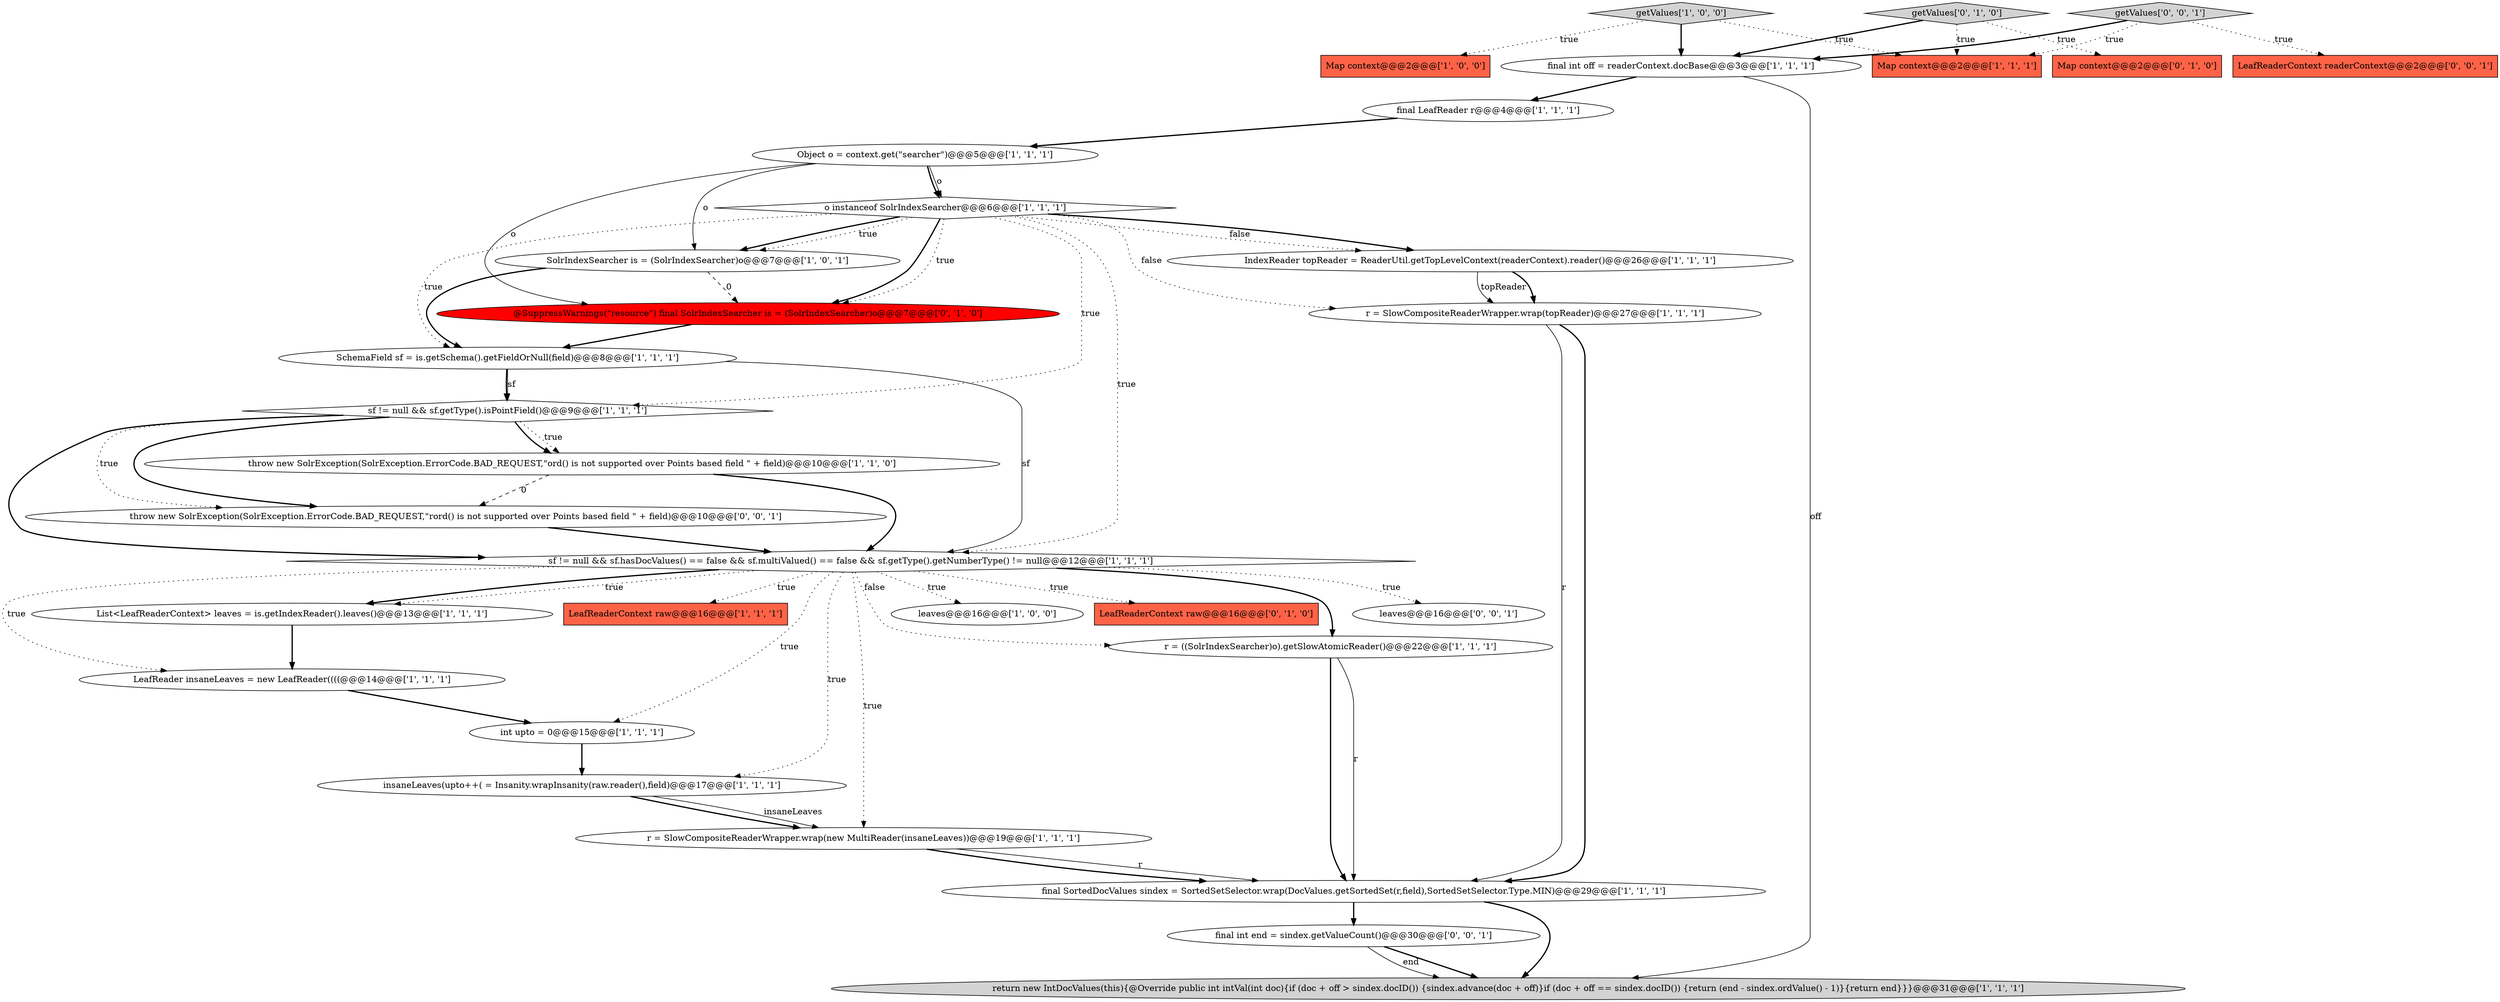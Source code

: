 digraph {
0 [style = filled, label = "Map context@@@2@@@['1', '0', '0']", fillcolor = tomato, shape = box image = "AAA0AAABBB1BBB"];
24 [style = filled, label = "LeafReaderContext raw@@@16@@@['0', '1', '0']", fillcolor = tomato, shape = box image = "AAA0AAABBB2BBB"];
12 [style = filled, label = "throw new SolrException(SolrException.ErrorCode.BAD_REQUEST,\"ord() is not supported over Points based field \" + field)@@@10@@@['1', '1', '0']", fillcolor = white, shape = ellipse image = "AAA0AAABBB1BBB"];
25 [style = filled, label = "getValues['0', '1', '0']", fillcolor = lightgray, shape = diamond image = "AAA0AAABBB2BBB"];
2 [style = filled, label = "final LeafReader r@@@4@@@['1', '1', '1']", fillcolor = white, shape = ellipse image = "AAA0AAABBB1BBB"];
11 [style = filled, label = "final SortedDocValues sindex = SortedSetSelector.wrap(DocValues.getSortedSet(r,field),SortedSetSelector.Type.MIN)@@@29@@@['1', '1', '1']", fillcolor = white, shape = ellipse image = "AAA0AAABBB1BBB"];
13 [style = filled, label = "r = SlowCompositeReaderWrapper.wrap(topReader)@@@27@@@['1', '1', '1']", fillcolor = white, shape = ellipse image = "AAA0AAABBB1BBB"];
4 [style = filled, label = "SolrIndexSearcher is = (SolrIndexSearcher)o@@@7@@@['1', '0', '1']", fillcolor = white, shape = ellipse image = "AAA0AAABBB1BBB"];
18 [style = filled, label = "return new IntDocValues(this){@Override public int intVal(int doc){if (doc + off > sindex.docID()) {sindex.advance(doc + off)}if (doc + off == sindex.docID()) {return (end - sindex.ordValue() - 1)}{return end}}}@@@31@@@['1', '1', '1']", fillcolor = lightgray, shape = ellipse image = "AAA0AAABBB1BBB"];
3 [style = filled, label = "SchemaField sf = is.getSchema().getFieldOrNull(field)@@@8@@@['1', '1', '1']", fillcolor = white, shape = ellipse image = "AAA0AAABBB1BBB"];
19 [style = filled, label = "Object o = context.get(\"searcher\")@@@5@@@['1', '1', '1']", fillcolor = white, shape = ellipse image = "AAA0AAABBB1BBB"];
22 [style = filled, label = "int upto = 0@@@15@@@['1', '1', '1']", fillcolor = white, shape = ellipse image = "AAA0AAABBB1BBB"];
31 [style = filled, label = "leaves@@@16@@@['0', '0', '1']", fillcolor = white, shape = ellipse image = "AAA0AAABBB3BBB"];
17 [style = filled, label = "r = ((SolrIndexSearcher)o).getSlowAtomicReader()@@@22@@@['1', '1', '1']", fillcolor = white, shape = ellipse image = "AAA0AAABBB1BBB"];
9 [style = filled, label = "sf != null && sf.hasDocValues() == false && sf.multiValued() == false && sf.getType().getNumberType() != null@@@12@@@['1', '1', '1']", fillcolor = white, shape = diamond image = "AAA0AAABBB1BBB"];
27 [style = filled, label = "@SuppressWarnings(\"resource\") final SolrIndexSearcher is = (SolrIndexSearcher)o@@@7@@@['0', '1', '0']", fillcolor = red, shape = ellipse image = "AAA1AAABBB2BBB"];
14 [style = filled, label = "LeafReaderContext raw@@@16@@@['1', '1', '1']", fillcolor = tomato, shape = box image = "AAA0AAABBB1BBB"];
30 [style = filled, label = "throw new SolrException(SolrException.ErrorCode.BAD_REQUEST,\"rord() is not supported over Points based field \" + field)@@@10@@@['0', '0', '1']", fillcolor = white, shape = ellipse image = "AAA0AAABBB3BBB"];
28 [style = filled, label = "LeafReaderContext readerContext@@@2@@@['0', '0', '1']", fillcolor = tomato, shape = box image = "AAA0AAABBB3BBB"];
29 [style = filled, label = "final int end = sindex.getValueCount()@@@30@@@['0', '0', '1']", fillcolor = white, shape = ellipse image = "AAA0AAABBB3BBB"];
7 [style = filled, label = "o instanceof SolrIndexSearcher@@@6@@@['1', '1', '1']", fillcolor = white, shape = diamond image = "AAA0AAABBB1BBB"];
1 [style = filled, label = "final int off = readerContext.docBase@@@3@@@['1', '1', '1']", fillcolor = white, shape = ellipse image = "AAA0AAABBB1BBB"];
26 [style = filled, label = "Map context@@@2@@@['0', '1', '0']", fillcolor = tomato, shape = box image = "AAA0AAABBB2BBB"];
15 [style = filled, label = "List<LeafReaderContext> leaves = is.getIndexReader().leaves()@@@13@@@['1', '1', '1']", fillcolor = white, shape = ellipse image = "AAA0AAABBB1BBB"];
5 [style = filled, label = "r = SlowCompositeReaderWrapper.wrap(new MultiReader(insaneLeaves))@@@19@@@['1', '1', '1']", fillcolor = white, shape = ellipse image = "AAA0AAABBB1BBB"];
20 [style = filled, label = "LeafReader insaneLeaves = new LeafReader((((@@@14@@@['1', '1', '1']", fillcolor = white, shape = ellipse image = "AAA0AAABBB1BBB"];
6 [style = filled, label = "sf != null && sf.getType().isPointField()@@@9@@@['1', '1', '1']", fillcolor = white, shape = diamond image = "AAA0AAABBB1BBB"];
16 [style = filled, label = "getValues['1', '0', '0']", fillcolor = lightgray, shape = diamond image = "AAA0AAABBB1BBB"];
23 [style = filled, label = "insaneLeaves(upto++( = Insanity.wrapInsanity(raw.reader(),field)@@@17@@@['1', '1', '1']", fillcolor = white, shape = ellipse image = "AAA0AAABBB1BBB"];
21 [style = filled, label = "Map context@@@2@@@['1', '1', '1']", fillcolor = tomato, shape = box image = "AAA0AAABBB1BBB"];
8 [style = filled, label = "IndexReader topReader = ReaderUtil.getTopLevelContext(readerContext).reader()@@@26@@@['1', '1', '1']", fillcolor = white, shape = ellipse image = "AAA0AAABBB1BBB"];
10 [style = filled, label = "leaves@@@16@@@['1', '0', '0']", fillcolor = white, shape = ellipse image = "AAA0AAABBB1BBB"];
32 [style = filled, label = "getValues['0', '0', '1']", fillcolor = lightgray, shape = diamond image = "AAA0AAABBB3BBB"];
6->30 [style = dotted, label="true"];
4->3 [style = bold, label=""];
7->6 [style = dotted, label="true"];
32->28 [style = dotted, label="true"];
3->6 [style = solid, label="sf"];
2->19 [style = bold, label=""];
25->1 [style = bold, label=""];
32->21 [style = dotted, label="true"];
23->5 [style = bold, label=""];
27->3 [style = bold, label=""];
9->17 [style = dotted, label="false"];
11->29 [style = bold, label=""];
9->31 [style = dotted, label="true"];
3->6 [style = bold, label=""];
9->17 [style = bold, label=""];
5->11 [style = solid, label="r"];
30->9 [style = bold, label=""];
4->27 [style = dashed, label="0"];
8->13 [style = solid, label="topReader"];
7->4 [style = bold, label=""];
7->9 [style = dotted, label="true"];
17->11 [style = solid, label="r"];
12->30 [style = dashed, label="0"];
7->8 [style = bold, label=""];
12->9 [style = bold, label=""];
22->23 [style = bold, label=""];
13->11 [style = bold, label=""];
9->14 [style = dotted, label="true"];
11->18 [style = bold, label=""];
29->18 [style = bold, label=""];
20->22 [style = bold, label=""];
19->7 [style = solid, label="o"];
1->18 [style = solid, label="off"];
9->5 [style = dotted, label="true"];
9->24 [style = dotted, label="true"];
16->0 [style = dotted, label="true"];
16->1 [style = bold, label=""];
3->9 [style = solid, label="sf"];
7->3 [style = dotted, label="true"];
9->15 [style = bold, label=""];
15->20 [style = bold, label=""];
7->8 [style = dotted, label="false"];
9->23 [style = dotted, label="true"];
32->1 [style = bold, label=""];
23->5 [style = solid, label="insaneLeaves"];
7->4 [style = dotted, label="true"];
9->20 [style = dotted, label="true"];
13->11 [style = solid, label="r"];
7->27 [style = bold, label=""];
7->27 [style = dotted, label="true"];
16->21 [style = dotted, label="true"];
19->27 [style = solid, label="o"];
1->2 [style = bold, label=""];
5->11 [style = bold, label=""];
7->13 [style = dotted, label="false"];
6->12 [style = dotted, label="true"];
6->30 [style = bold, label=""];
9->15 [style = dotted, label="true"];
6->9 [style = bold, label=""];
9->22 [style = dotted, label="true"];
9->10 [style = dotted, label="true"];
19->7 [style = bold, label=""];
19->4 [style = solid, label="o"];
25->26 [style = dotted, label="true"];
29->18 [style = solid, label="end"];
8->13 [style = bold, label=""];
25->21 [style = dotted, label="true"];
17->11 [style = bold, label=""];
6->12 [style = bold, label=""];
}
